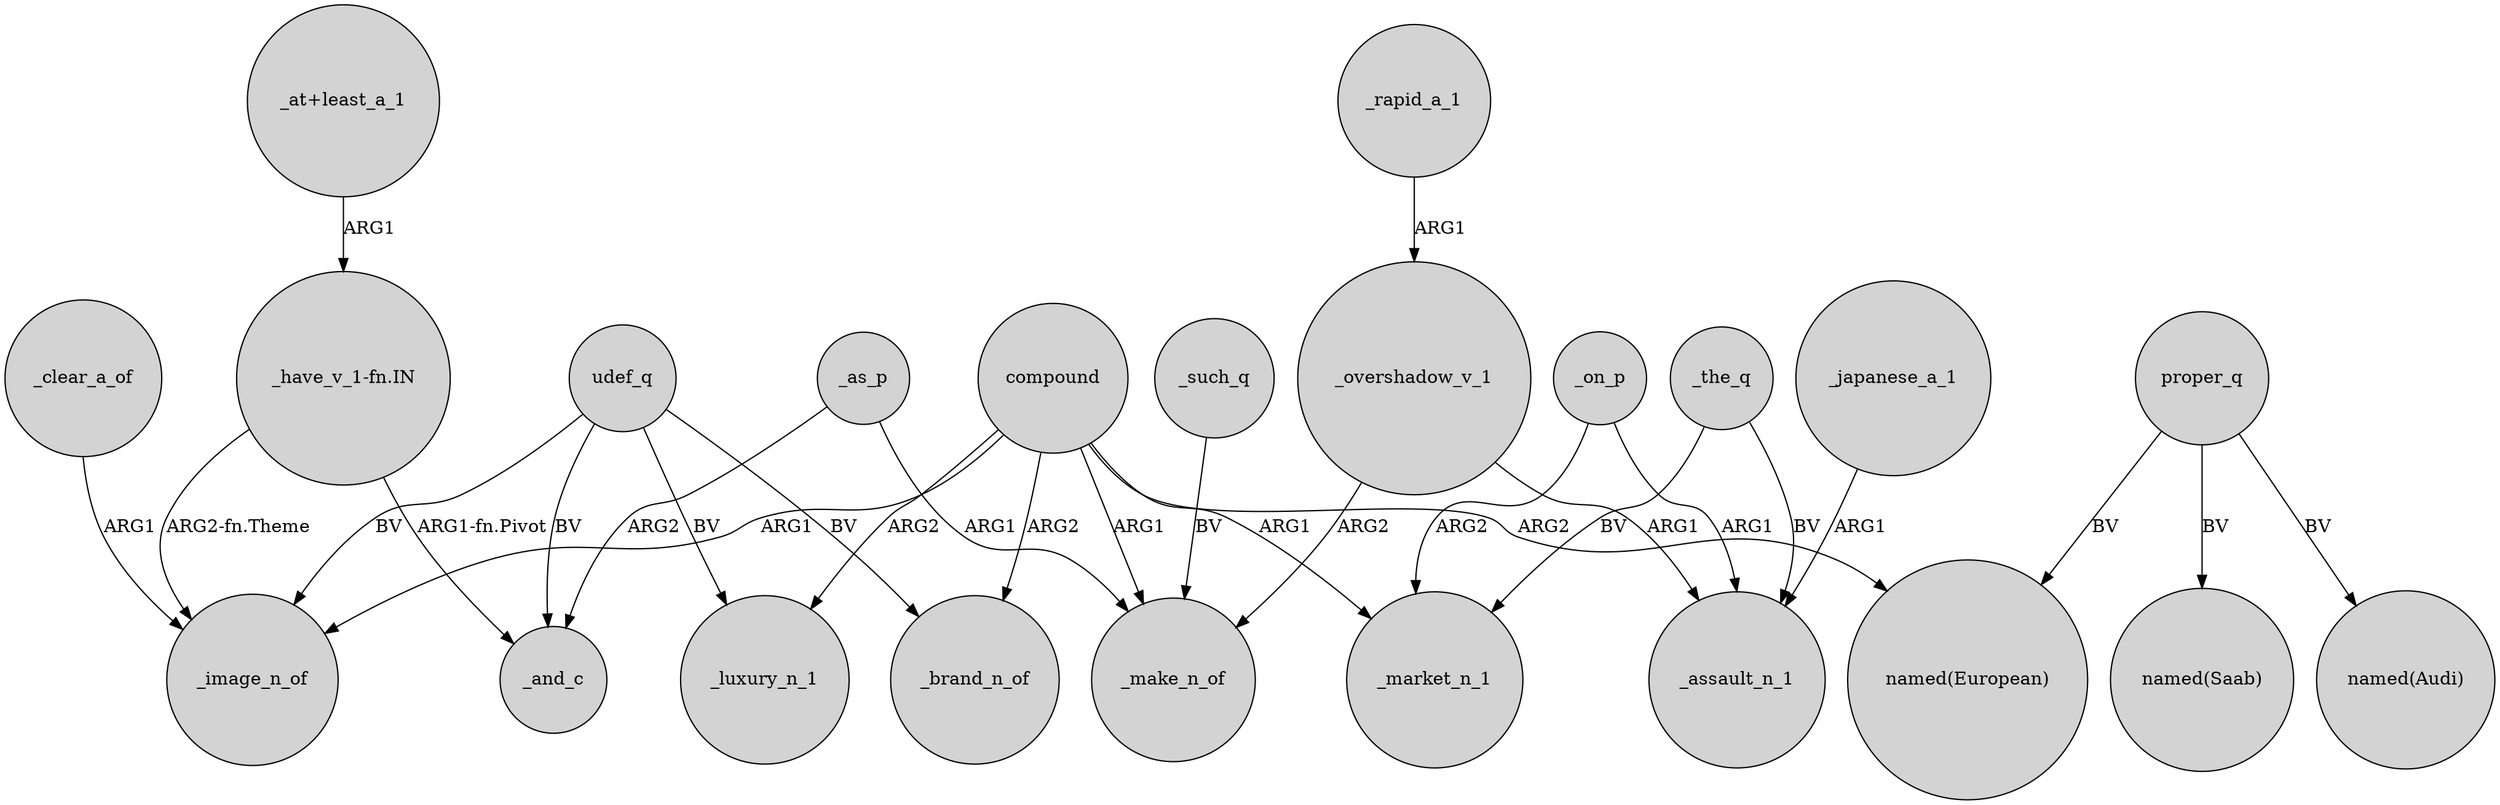 digraph {
	node [shape=circle style=filled]
	udef_q -> _luxury_n_1 [label=BV]
	_clear_a_of -> _image_n_of [label=ARG1]
	compound -> _image_n_of [label=ARG1]
	_japanese_a_1 -> _assault_n_1 [label=ARG1]
	_on_p -> _market_n_1 [label=ARG2]
	_overshadow_v_1 -> _assault_n_1 [label=ARG1]
	compound -> _brand_n_of [label=ARG2]
	_the_q -> _assault_n_1 [label=BV]
	proper_q -> "named(Audi)" [label=BV]
	_as_p -> _make_n_of [label=ARG1]
	"_have_v_1-fn.IN" -> _image_n_of [label="ARG2-fn.Theme"]
	"_at+least_a_1" -> "_have_v_1-fn.IN" [label=ARG1]
	_such_q -> _make_n_of [label=BV]
	_on_p -> _assault_n_1 [label=ARG1]
	"_have_v_1-fn.IN" -> _and_c [label="ARG1-fn.Pivot"]
	_rapid_a_1 -> _overshadow_v_1 [label=ARG1]
	_as_p -> _and_c [label=ARG2]
	udef_q -> _brand_n_of [label=BV]
	proper_q -> "named(Saab)" [label=BV]
	udef_q -> _image_n_of [label=BV]
	compound -> _luxury_n_1 [label=ARG2]
	compound -> "named(European)" [label=ARG2]
	compound -> _market_n_1 [label=ARG1]
	_overshadow_v_1 -> _make_n_of [label=ARG2]
	_the_q -> _market_n_1 [label=BV]
	udef_q -> _and_c [label=BV]
	proper_q -> "named(European)" [label=BV]
	compound -> _make_n_of [label=ARG1]
}
